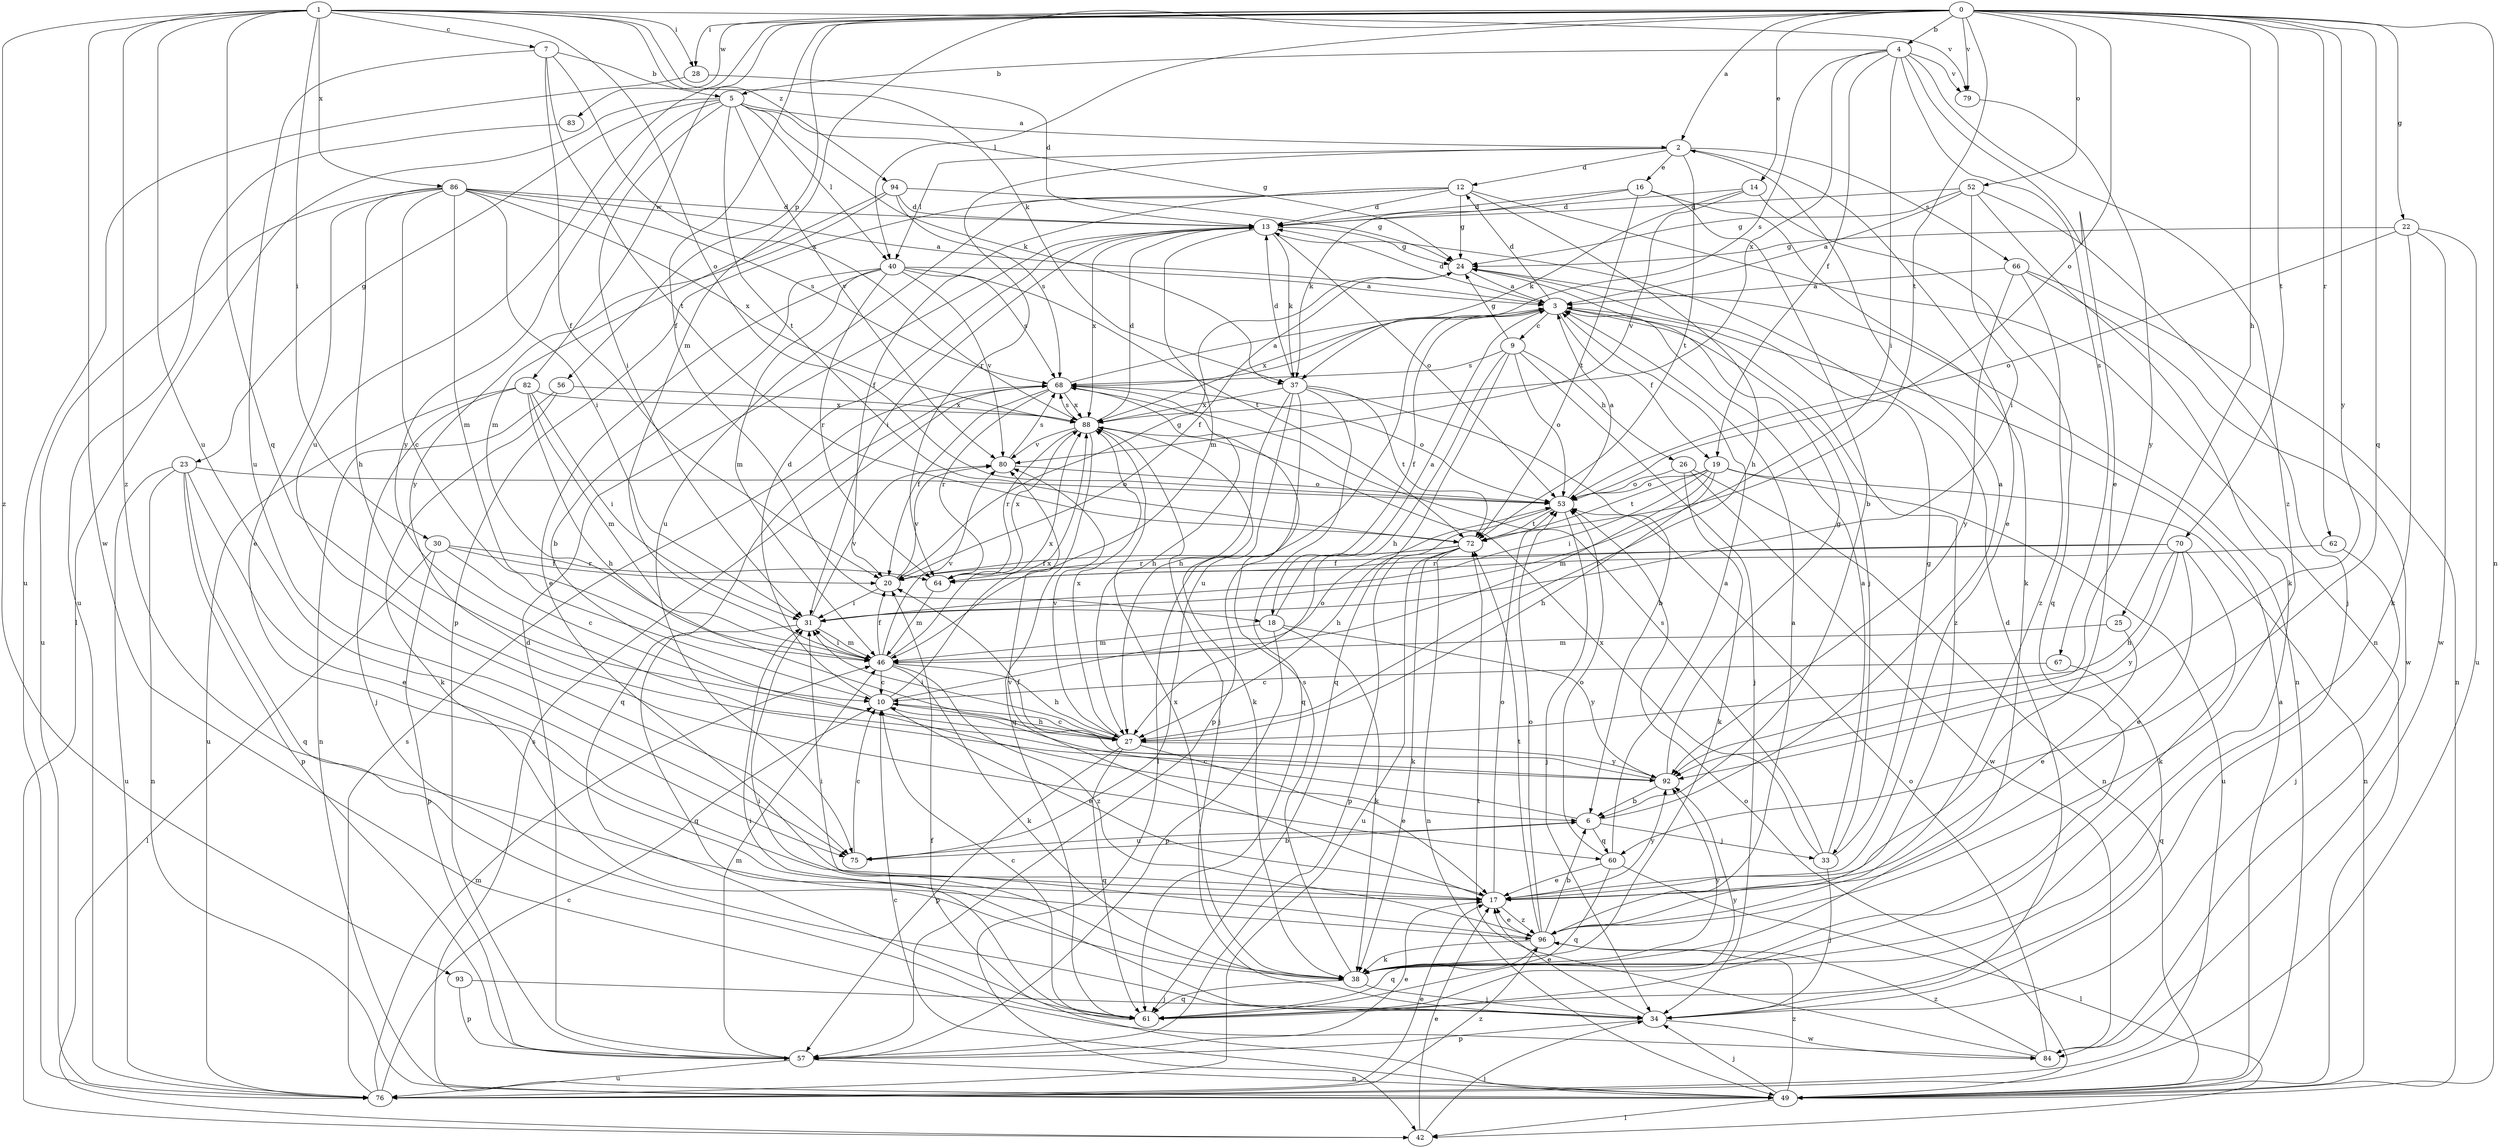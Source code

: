 strict digraph  {
0;
1;
2;
3;
4;
5;
6;
7;
9;
10;
12;
13;
14;
16;
17;
18;
19;
20;
22;
23;
24;
25;
26;
27;
28;
30;
31;
33;
34;
37;
38;
40;
42;
46;
49;
52;
53;
56;
57;
60;
61;
62;
64;
66;
67;
68;
70;
72;
75;
76;
79;
80;
82;
83;
84;
86;
88;
92;
93;
94;
96;
0 -> 2  [label=a];
0 -> 4  [label=b];
0 -> 14  [label=e];
0 -> 18  [label=f];
0 -> 22  [label=g];
0 -> 25  [label=h];
0 -> 28  [label=i];
0 -> 40  [label=l];
0 -> 46  [label=m];
0 -> 49  [label=n];
0 -> 52  [label=o];
0 -> 53  [label=o];
0 -> 56  [label=p];
0 -> 60  [label=q];
0 -> 62  [label=r];
0 -> 70  [label=t];
0 -> 72  [label=t];
0 -> 75  [label=u];
0 -> 79  [label=v];
0 -> 82  [label=w];
0 -> 83  [label=w];
0 -> 92  [label=y];
1 -> 7  [label=c];
1 -> 28  [label=i];
1 -> 30  [label=i];
1 -> 37  [label=k];
1 -> 53  [label=o];
1 -> 60  [label=q];
1 -> 75  [label=u];
1 -> 79  [label=v];
1 -> 84  [label=w];
1 -> 86  [label=x];
1 -> 93  [label=z];
1 -> 94  [label=z];
1 -> 96  [label=z];
2 -> 12  [label=d];
2 -> 16  [label=e];
2 -> 17  [label=e];
2 -> 40  [label=l];
2 -> 64  [label=r];
2 -> 66  [label=s];
2 -> 72  [label=t];
3 -> 9  [label=c];
3 -> 12  [label=d];
3 -> 13  [label=d];
3 -> 18  [label=f];
3 -> 19  [label=f];
3 -> 33  [label=j];
3 -> 75  [label=u];
3 -> 88  [label=x];
3 -> 96  [label=z];
4 -> 5  [label=b];
4 -> 17  [label=e];
4 -> 19  [label=f];
4 -> 31  [label=i];
4 -> 67  [label=s];
4 -> 68  [label=s];
4 -> 79  [label=v];
4 -> 88  [label=x];
4 -> 96  [label=z];
5 -> 2  [label=a];
5 -> 23  [label=g];
5 -> 24  [label=g];
5 -> 31  [label=i];
5 -> 37  [label=k];
5 -> 40  [label=l];
5 -> 42  [label=l];
5 -> 72  [label=t];
5 -> 80  [label=v];
5 -> 92  [label=y];
6 -> 2  [label=a];
6 -> 10  [label=c];
6 -> 33  [label=j];
6 -> 60  [label=q];
6 -> 75  [label=u];
7 -> 5  [label=b];
7 -> 20  [label=f];
7 -> 72  [label=t];
7 -> 75  [label=u];
7 -> 88  [label=x];
9 -> 24  [label=g];
9 -> 26  [label=h];
9 -> 27  [label=h];
9 -> 34  [label=j];
9 -> 53  [label=o];
9 -> 61  [label=q];
9 -> 68  [label=s];
10 -> 13  [label=d];
10 -> 17  [label=e];
10 -> 27  [label=h];
10 -> 53  [label=o];
10 -> 88  [label=x];
12 -> 13  [label=d];
12 -> 20  [label=f];
12 -> 24  [label=g];
12 -> 27  [label=h];
12 -> 49  [label=n];
12 -> 57  [label=p];
12 -> 75  [label=u];
13 -> 24  [label=g];
13 -> 31  [label=i];
13 -> 37  [label=k];
13 -> 46  [label=m];
13 -> 53  [label=o];
13 -> 88  [label=x];
14 -> 13  [label=d];
14 -> 37  [label=k];
14 -> 61  [label=q];
14 -> 80  [label=v];
16 -> 6  [label=b];
16 -> 13  [label=d];
16 -> 37  [label=k];
16 -> 38  [label=k];
16 -> 72  [label=t];
17 -> 53  [label=o];
17 -> 80  [label=v];
17 -> 92  [label=y];
17 -> 96  [label=z];
18 -> 3  [label=a];
18 -> 38  [label=k];
18 -> 46  [label=m];
18 -> 57  [label=p];
18 -> 92  [label=y];
19 -> 27  [label=h];
19 -> 31  [label=i];
19 -> 46  [label=m];
19 -> 49  [label=n];
19 -> 53  [label=o];
19 -> 72  [label=t];
19 -> 76  [label=u];
20 -> 24  [label=g];
20 -> 31  [label=i];
20 -> 80  [label=v];
22 -> 24  [label=g];
22 -> 38  [label=k];
22 -> 53  [label=o];
22 -> 76  [label=u];
22 -> 84  [label=w];
23 -> 17  [label=e];
23 -> 49  [label=n];
23 -> 53  [label=o];
23 -> 57  [label=p];
23 -> 61  [label=q];
23 -> 76  [label=u];
24 -> 3  [label=a];
24 -> 20  [label=f];
24 -> 49  [label=n];
25 -> 17  [label=e];
25 -> 46  [label=m];
26 -> 38  [label=k];
26 -> 49  [label=n];
26 -> 53  [label=o];
26 -> 84  [label=w];
27 -> 10  [label=c];
27 -> 17  [label=e];
27 -> 31  [label=i];
27 -> 57  [label=p];
27 -> 61  [label=q];
27 -> 80  [label=v];
27 -> 88  [label=x];
27 -> 92  [label=y];
28 -> 13  [label=d];
28 -> 76  [label=u];
30 -> 10  [label=c];
30 -> 20  [label=f];
30 -> 42  [label=l];
30 -> 57  [label=p];
30 -> 64  [label=r];
31 -> 46  [label=m];
31 -> 61  [label=q];
31 -> 80  [label=v];
33 -> 3  [label=a];
33 -> 24  [label=g];
33 -> 34  [label=j];
33 -> 68  [label=s];
33 -> 88  [label=x];
34 -> 13  [label=d];
34 -> 17  [label=e];
34 -> 31  [label=i];
34 -> 57  [label=p];
34 -> 84  [label=w];
37 -> 6  [label=b];
37 -> 13  [label=d];
37 -> 27  [label=h];
37 -> 42  [label=l];
37 -> 57  [label=p];
37 -> 61  [label=q];
37 -> 72  [label=t];
37 -> 88  [label=x];
38 -> 31  [label=i];
38 -> 34  [label=j];
38 -> 61  [label=q];
38 -> 68  [label=s];
38 -> 88  [label=x];
38 -> 92  [label=y];
40 -> 3  [label=a];
40 -> 6  [label=b];
40 -> 17  [label=e];
40 -> 46  [label=m];
40 -> 64  [label=r];
40 -> 68  [label=s];
40 -> 72  [label=t];
40 -> 80  [label=v];
42 -> 17  [label=e];
42 -> 34  [label=j];
46 -> 10  [label=c];
46 -> 20  [label=f];
46 -> 27  [label=h];
46 -> 31  [label=i];
46 -> 38  [label=k];
46 -> 80  [label=v];
46 -> 88  [label=x];
46 -> 96  [label=z];
49 -> 3  [label=a];
49 -> 10  [label=c];
49 -> 20  [label=f];
49 -> 34  [label=j];
49 -> 42  [label=l];
49 -> 53  [label=o];
49 -> 68  [label=s];
49 -> 96  [label=z];
52 -> 3  [label=a];
52 -> 13  [label=d];
52 -> 24  [label=g];
52 -> 31  [label=i];
52 -> 34  [label=j];
52 -> 38  [label=k];
53 -> 3  [label=a];
53 -> 27  [label=h];
53 -> 34  [label=j];
53 -> 72  [label=t];
56 -> 38  [label=k];
56 -> 49  [label=n];
56 -> 88  [label=x];
57 -> 13  [label=d];
57 -> 17  [label=e];
57 -> 46  [label=m];
57 -> 49  [label=n];
57 -> 76  [label=u];
60 -> 3  [label=a];
60 -> 17  [label=e];
60 -> 42  [label=l];
60 -> 53  [label=o];
60 -> 61  [label=q];
61 -> 10  [label=c];
61 -> 92  [label=y];
62 -> 34  [label=j];
62 -> 64  [label=r];
64 -> 46  [label=m];
64 -> 88  [label=x];
66 -> 3  [label=a];
66 -> 49  [label=n];
66 -> 84  [label=w];
66 -> 92  [label=y];
66 -> 96  [label=z];
67 -> 10  [label=c];
67 -> 61  [label=q];
68 -> 3  [label=a];
68 -> 20  [label=f];
68 -> 27  [label=h];
68 -> 53  [label=o];
68 -> 61  [label=q];
68 -> 64  [label=r];
68 -> 88  [label=x];
70 -> 17  [label=e];
70 -> 20  [label=f];
70 -> 27  [label=h];
70 -> 38  [label=k];
70 -> 64  [label=r];
70 -> 92  [label=y];
72 -> 20  [label=f];
72 -> 38  [label=k];
72 -> 49  [label=n];
72 -> 57  [label=p];
72 -> 64  [label=r];
72 -> 76  [label=u];
75 -> 6  [label=b];
75 -> 10  [label=c];
76 -> 10  [label=c];
76 -> 17  [label=e];
76 -> 46  [label=m];
76 -> 68  [label=s];
76 -> 96  [label=z];
79 -> 92  [label=y];
80 -> 53  [label=o];
80 -> 68  [label=s];
82 -> 27  [label=h];
82 -> 31  [label=i];
82 -> 34  [label=j];
82 -> 46  [label=m];
82 -> 76  [label=u];
82 -> 88  [label=x];
83 -> 76  [label=u];
84 -> 53  [label=o];
84 -> 72  [label=t];
84 -> 96  [label=z];
86 -> 3  [label=a];
86 -> 10  [label=c];
86 -> 13  [label=d];
86 -> 17  [label=e];
86 -> 27  [label=h];
86 -> 31  [label=i];
86 -> 46  [label=m];
86 -> 68  [label=s];
86 -> 76  [label=u];
86 -> 88  [label=x];
88 -> 13  [label=d];
88 -> 34  [label=j];
88 -> 38  [label=k];
88 -> 61  [label=q];
88 -> 64  [label=r];
88 -> 68  [label=s];
88 -> 80  [label=v];
92 -> 6  [label=b];
92 -> 20  [label=f];
92 -> 24  [label=g];
93 -> 34  [label=j];
93 -> 57  [label=p];
94 -> 13  [label=d];
94 -> 24  [label=g];
94 -> 46  [label=m];
94 -> 68  [label=s];
94 -> 92  [label=y];
96 -> 3  [label=a];
96 -> 6  [label=b];
96 -> 17  [label=e];
96 -> 31  [label=i];
96 -> 38  [label=k];
96 -> 53  [label=o];
96 -> 61  [label=q];
96 -> 72  [label=t];
}
